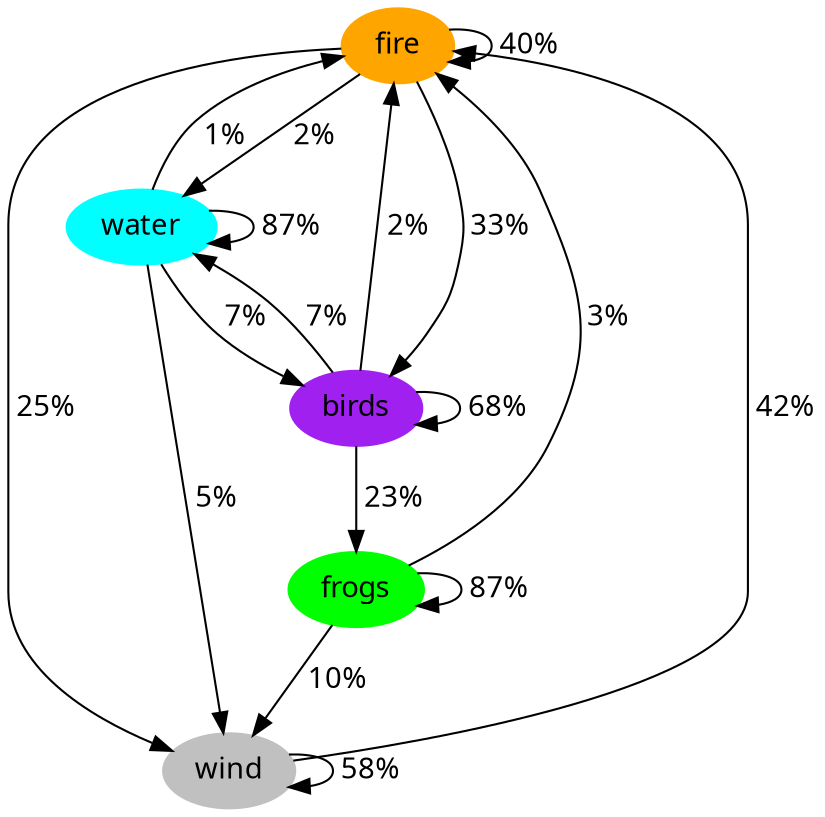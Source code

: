 // Markov chain based on the Model 1 confusion matrix.
digraph "confusion-markov-chain" {
	fire [color=orange fontname=avenir style=filled]
	water [color=aqua fontname=avenir style=filled]
	wind [color=gray fontname=avenir style=filled]
	frogs [color=green fontname=avenir style=filled]
	birds [color=purple fontname=avenir style=filled]
	fire -> fire [label=" 40%" fontname=avenir]
	water -> water [label=" 87%" fontname=avenir]
	wind -> wind [label=" 58%" fontname=avenir]
	frogs -> frogs [label=" 87%" fontname=avenir]
	birds -> birds [label=" 68%" fontname=avenir]
	fire -> water [label=" 2%" fontname=avenir]
	fire -> wind [label=" 25%" fontname=avenir]
	fire -> birds [label=" 33%" fontname=avenir]
	water -> fire [label=" 1%" fontname=avenir]
	water -> wind [label=" 5%" fontname=avenir]
	water -> birds [label=" 7%" fontname=avenir]
	wind -> fire [label=" 42%" fontname=avenir]
	frogs -> fire [label=" 3%" fontname=avenir]
	frogs -> wind [label=" 10%" fontname=avenir]
	birds -> fire [label=" 2%" fontname=avenir]
	birds -> water [label=" 7%" fontname=avenir]
	birds -> frogs [label=" 23%" fontname=avenir]
}
